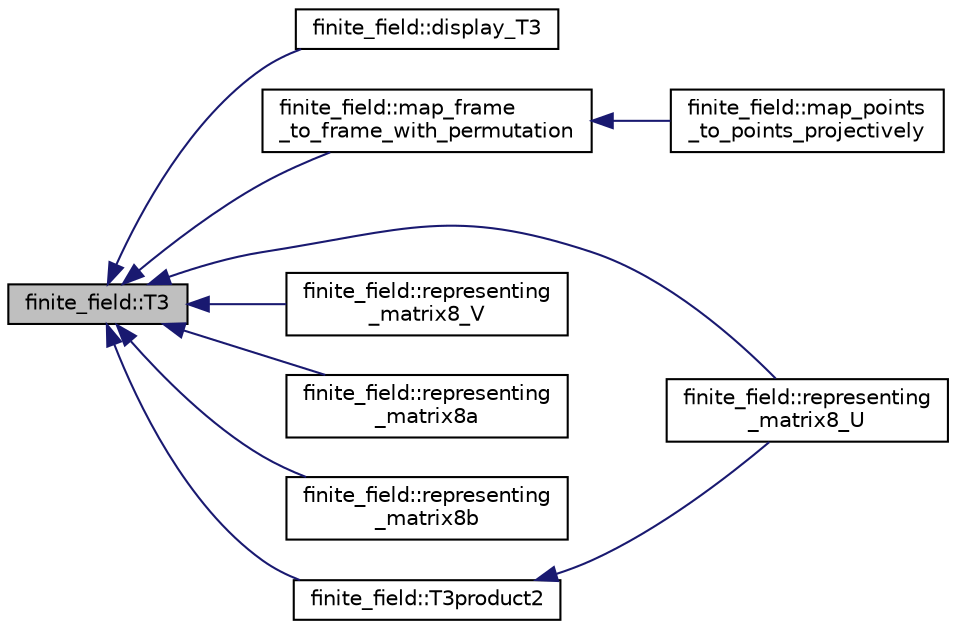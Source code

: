digraph "finite_field::T3"
{
  edge [fontname="Helvetica",fontsize="10",labelfontname="Helvetica",labelfontsize="10"];
  node [fontname="Helvetica",fontsize="10",shape=record];
  rankdir="LR";
  Node18819 [label="finite_field::T3",height=0.2,width=0.4,color="black", fillcolor="grey75", style="filled", fontcolor="black"];
  Node18819 -> Node18820 [dir="back",color="midnightblue",fontsize="10",style="solid",fontname="Helvetica"];
  Node18820 [label="finite_field::display_T3",height=0.2,width=0.4,color="black", fillcolor="white", style="filled",URL="$df/d5a/classfinite__field.html#a58abf6314463f2b93247a3c467a7bcd3"];
  Node18819 -> Node18821 [dir="back",color="midnightblue",fontsize="10",style="solid",fontname="Helvetica"];
  Node18821 [label="finite_field::map_frame\l_to_frame_with_permutation",height=0.2,width=0.4,color="black", fillcolor="white", style="filled",URL="$df/d5a/classfinite__field.html#a6b6142cf5491507d40fa0b6c3a837b81"];
  Node18821 -> Node18822 [dir="back",color="midnightblue",fontsize="10",style="solid",fontname="Helvetica"];
  Node18822 [label="finite_field::map_points\l_to_points_projectively",height=0.2,width=0.4,color="black", fillcolor="white", style="filled",URL="$df/d5a/classfinite__field.html#a6ebf38250033b090baa12391d9a9cd98"];
  Node18819 -> Node18823 [dir="back",color="midnightblue",fontsize="10",style="solid",fontname="Helvetica"];
  Node18823 [label="finite_field::representing\l_matrix8_U",height=0.2,width=0.4,color="black", fillcolor="white", style="filled",URL="$df/d5a/classfinite__field.html#acb5a5551f5c68aeba2b726937a4ee8be"];
  Node18819 -> Node18824 [dir="back",color="midnightblue",fontsize="10",style="solid",fontname="Helvetica"];
  Node18824 [label="finite_field::representing\l_matrix8_V",height=0.2,width=0.4,color="black", fillcolor="white", style="filled",URL="$df/d5a/classfinite__field.html#afbf566e5a8e3983ed5e3589f695e7c4a"];
  Node18819 -> Node18825 [dir="back",color="midnightblue",fontsize="10",style="solid",fontname="Helvetica"];
  Node18825 [label="finite_field::representing\l_matrix8a",height=0.2,width=0.4,color="black", fillcolor="white", style="filled",URL="$df/d5a/classfinite__field.html#aa1014121c2fd9b0d1ab9f0e042f24bc3"];
  Node18819 -> Node18826 [dir="back",color="midnightblue",fontsize="10",style="solid",fontname="Helvetica"];
  Node18826 [label="finite_field::representing\l_matrix8b",height=0.2,width=0.4,color="black", fillcolor="white", style="filled",URL="$df/d5a/classfinite__field.html#a4c65c5cec02ac4ab937a0d75754ffd1a"];
  Node18819 -> Node18827 [dir="back",color="midnightblue",fontsize="10",style="solid",fontname="Helvetica"];
  Node18827 [label="finite_field::T3product2",height=0.2,width=0.4,color="black", fillcolor="white", style="filled",URL="$df/d5a/classfinite__field.html#a3ffdab7c590fc706488fd56ecd87c7a1"];
  Node18827 -> Node18823 [dir="back",color="midnightblue",fontsize="10",style="solid",fontname="Helvetica"];
}
